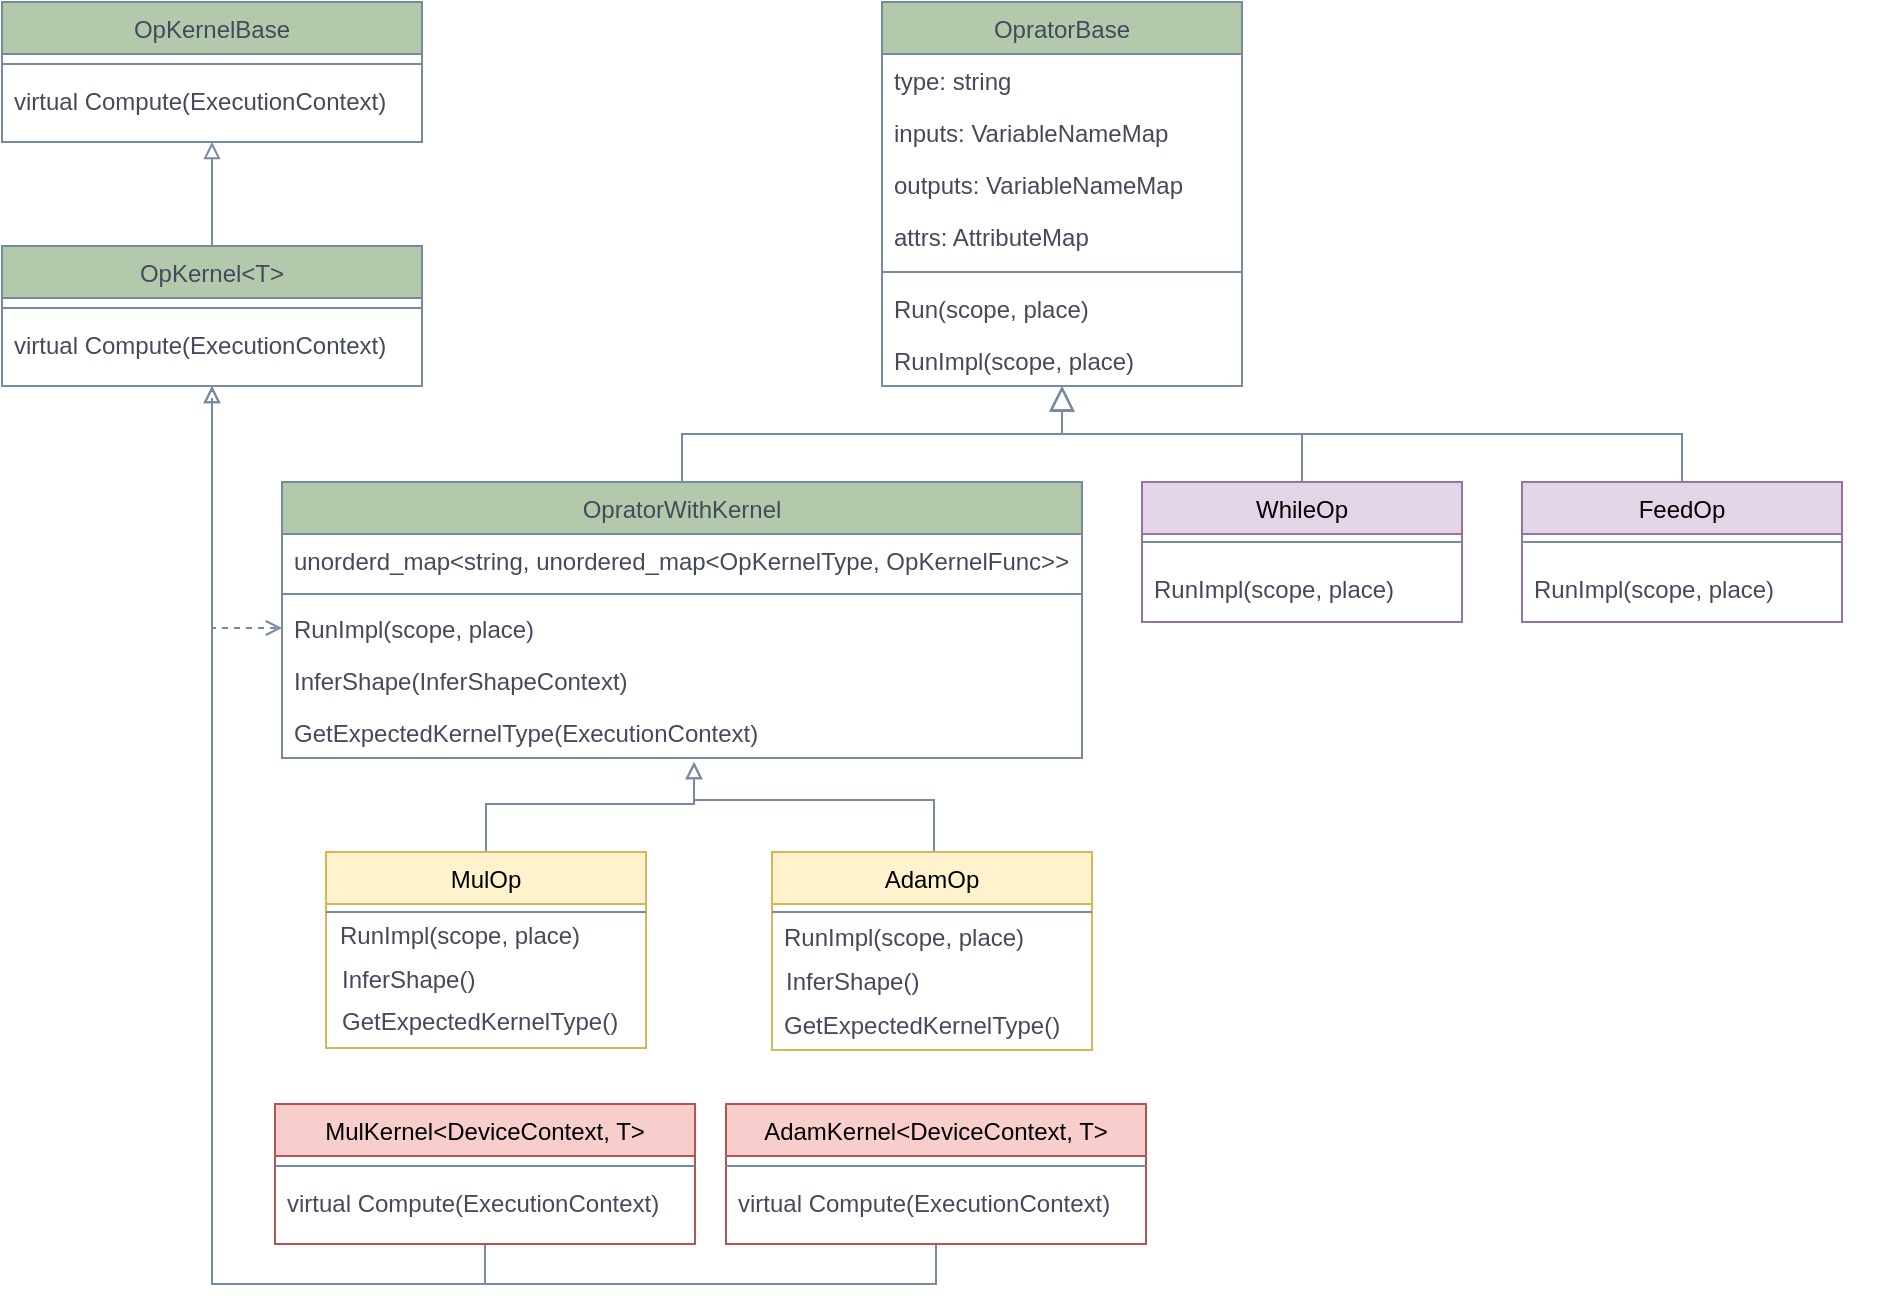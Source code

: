 <mxfile version="14.7.3" type="github">
  <diagram id="C5RBs43oDa-KdzZeNtuy" name="Page-1">
    <mxGraphModel dx="1940" dy="628" grid="0" gridSize="10" guides="1" tooltips="1" connect="1" arrows="1" fold="1" page="1" pageScale="1" pageWidth="827" pageHeight="1169" math="0" shadow="0">
      <root>
        <mxCell id="WIyWlLk6GJQsqaUBKTNV-0" />
        <mxCell id="WIyWlLk6GJQsqaUBKTNV-1" parent="WIyWlLk6GJQsqaUBKTNV-0" />
        <mxCell id="zkfFHV4jXpPFQw0GAbJ--0" value="OpratorBase" style="swimlane;fontStyle=0;align=center;verticalAlign=top;childLayout=stackLayout;horizontal=1;startSize=26;horizontalStack=0;resizeParent=1;resizeLast=0;collapsible=1;marginBottom=0;rounded=0;shadow=0;strokeWidth=1;fillColor=#B2C9AB;strokeColor=#788AA3;fontColor=#46495D;" parent="WIyWlLk6GJQsqaUBKTNV-1" vertex="1">
          <mxGeometry x="200" y="120" width="180" height="192" as="geometry">
            <mxRectangle x="230" y="140" width="160" height="26" as="alternateBounds" />
          </mxGeometry>
        </mxCell>
        <mxCell id="zkfFHV4jXpPFQw0GAbJ--1" value="type: string" style="text;align=left;verticalAlign=top;spacingLeft=4;spacingRight=4;overflow=hidden;rotatable=0;points=[[0,0.5],[1,0.5]];portConstraint=eastwest;fontColor=#46495D;" parent="zkfFHV4jXpPFQw0GAbJ--0" vertex="1">
          <mxGeometry y="26" width="180" height="26" as="geometry" />
        </mxCell>
        <mxCell id="zkfFHV4jXpPFQw0GAbJ--2" value="inputs: VariableNameMap" style="text;align=left;verticalAlign=top;spacingLeft=4;spacingRight=4;overflow=hidden;rotatable=0;points=[[0,0.5],[1,0.5]];portConstraint=eastwest;rounded=0;shadow=0;html=0;fontColor=#46495D;" parent="zkfFHV4jXpPFQw0GAbJ--0" vertex="1">
          <mxGeometry y="52" width="180" height="26" as="geometry" />
        </mxCell>
        <mxCell id="yKPmHMMZ9PjpKHWTUBsK-0" value="outputs: VariableNameMap&#xa;" style="text;align=left;verticalAlign=top;spacingLeft=4;spacingRight=4;overflow=hidden;rotatable=0;points=[[0,0.5],[1,0.5]];portConstraint=eastwest;rounded=0;shadow=0;html=0;fontColor=#46495D;" vertex="1" parent="zkfFHV4jXpPFQw0GAbJ--0">
          <mxGeometry y="78" width="180" height="26" as="geometry" />
        </mxCell>
        <mxCell id="zkfFHV4jXpPFQw0GAbJ--3" value="attrs: AttributeMap" style="text;align=left;verticalAlign=top;spacingLeft=4;spacingRight=4;overflow=hidden;rotatable=0;points=[[0,0.5],[1,0.5]];portConstraint=eastwest;rounded=0;shadow=0;html=0;fontColor=#46495D;" parent="zkfFHV4jXpPFQw0GAbJ--0" vertex="1">
          <mxGeometry y="104" width="180" height="26" as="geometry" />
        </mxCell>
        <mxCell id="zkfFHV4jXpPFQw0GAbJ--4" value="" style="line;html=1;strokeWidth=1;align=left;verticalAlign=middle;spacingTop=-1;spacingLeft=3;spacingRight=3;rotatable=0;labelPosition=right;points=[];portConstraint=eastwest;fillColor=#B2C9AB;strokeColor=#788AA3;fontColor=#46495D;" parent="zkfFHV4jXpPFQw0GAbJ--0" vertex="1">
          <mxGeometry y="130" width="180" height="10" as="geometry" />
        </mxCell>
        <mxCell id="yKPmHMMZ9PjpKHWTUBsK-3" value="Run(scope, place)" style="text;align=left;verticalAlign=top;spacingLeft=4;spacingRight=4;overflow=hidden;rotatable=0;points=[[0,0.5],[1,0.5]];portConstraint=eastwest;fontColor=#46495D;" vertex="1" parent="zkfFHV4jXpPFQw0GAbJ--0">
          <mxGeometry y="140" width="180" height="26" as="geometry" />
        </mxCell>
        <mxCell id="zkfFHV4jXpPFQw0GAbJ--5" value="RunImpl(scope, place)" style="text;align=left;verticalAlign=top;spacingLeft=4;spacingRight=4;overflow=hidden;rotatable=0;points=[[0,0.5],[1,0.5]];portConstraint=eastwest;fontColor=#46495D;" parent="zkfFHV4jXpPFQw0GAbJ--0" vertex="1">
          <mxGeometry y="166" width="180" height="26" as="geometry" />
        </mxCell>
        <mxCell id="zkfFHV4jXpPFQw0GAbJ--6" value="OpratorWithKernel" style="swimlane;fontStyle=0;align=center;verticalAlign=top;childLayout=stackLayout;horizontal=1;startSize=26;horizontalStack=0;resizeParent=1;resizeLast=0;collapsible=1;marginBottom=0;rounded=0;shadow=0;strokeWidth=1;fillColor=#B2C9AB;strokeColor=#788AA3;fontColor=#46495D;" parent="WIyWlLk6GJQsqaUBKTNV-1" vertex="1">
          <mxGeometry x="-100" y="360" width="400" height="138" as="geometry">
            <mxRectangle x="130" y="380" width="160" height="26" as="alternateBounds" />
          </mxGeometry>
        </mxCell>
        <mxCell id="zkfFHV4jXpPFQw0GAbJ--7" value="unorderd_map&lt;string, unordered_map&lt;OpKernelType, OpKernelFunc&gt;&gt;" style="text;align=left;verticalAlign=top;spacingLeft=4;spacingRight=4;overflow=hidden;rotatable=0;points=[[0,0.5],[1,0.5]];portConstraint=eastwest;fontColor=#46495D;" parent="zkfFHV4jXpPFQw0GAbJ--6" vertex="1">
          <mxGeometry y="26" width="400" height="26" as="geometry" />
        </mxCell>
        <mxCell id="zkfFHV4jXpPFQw0GAbJ--9" value="" style="line;html=1;strokeWidth=1;align=left;verticalAlign=middle;spacingTop=-1;spacingLeft=3;spacingRight=3;rotatable=0;labelPosition=right;points=[];portConstraint=eastwest;fillColor=#B2C9AB;strokeColor=#788AA3;fontColor=#46495D;" parent="zkfFHV4jXpPFQw0GAbJ--6" vertex="1">
          <mxGeometry y="52" width="400" height="8" as="geometry" />
        </mxCell>
        <mxCell id="zkfFHV4jXpPFQw0GAbJ--11" value="RunImpl(scope, place)" style="text;align=left;verticalAlign=top;spacingLeft=4;spacingRight=4;overflow=hidden;rotatable=0;points=[[0,0.5],[1,0.5]];portConstraint=eastwest;fontColor=#46495D;" parent="zkfFHV4jXpPFQw0GAbJ--6" vertex="1">
          <mxGeometry y="60" width="400" height="26" as="geometry" />
        </mxCell>
        <mxCell id="yKPmHMMZ9PjpKHWTUBsK-40" value="InferShape(InferShapeContext)" style="text;align=left;verticalAlign=top;spacingLeft=4;spacingRight=4;overflow=hidden;rotatable=0;points=[[0,0.5],[1,0.5]];portConstraint=eastwest;fontColor=#46495D;" vertex="1" parent="zkfFHV4jXpPFQw0GAbJ--6">
          <mxGeometry y="86" width="400" height="26" as="geometry" />
        </mxCell>
        <mxCell id="yKPmHMMZ9PjpKHWTUBsK-48" value="GetExpectedKernelType(ExecutionContext)" style="text;align=left;verticalAlign=top;spacingLeft=4;spacingRight=4;overflow=hidden;rotatable=0;points=[[0,0.5],[1,0.5]];portConstraint=eastwest;fontColor=#46495D;" vertex="1" parent="zkfFHV4jXpPFQw0GAbJ--6">
          <mxGeometry y="112" width="400" height="26" as="geometry" />
        </mxCell>
        <mxCell id="zkfFHV4jXpPFQw0GAbJ--12" value="" style="endArrow=block;endSize=10;endFill=0;shadow=0;strokeWidth=1;rounded=0;edgeStyle=elbowEdgeStyle;elbow=vertical;strokeColor=#788AA3;fontColor=#46495D;" parent="WIyWlLk6GJQsqaUBKTNV-1" source="zkfFHV4jXpPFQw0GAbJ--6" target="zkfFHV4jXpPFQw0GAbJ--0" edge="1">
          <mxGeometry width="160" relative="1" as="geometry">
            <mxPoint x="200" y="203" as="sourcePoint" />
            <mxPoint x="200" y="203" as="targetPoint" />
          </mxGeometry>
        </mxCell>
        <mxCell id="zkfFHV4jXpPFQw0GAbJ--13" value="WhileOp" style="swimlane;fontStyle=0;align=center;verticalAlign=top;childLayout=stackLayout;horizontal=1;startSize=26;horizontalStack=0;resizeParent=1;resizeLast=0;collapsible=1;marginBottom=0;rounded=0;shadow=0;strokeWidth=1;fillColor=#e1d5e7;strokeColor=#9673a6;" parent="WIyWlLk6GJQsqaUBKTNV-1" vertex="1">
          <mxGeometry x="330" y="360" width="160" height="70" as="geometry">
            <mxRectangle x="340" y="380" width="170" height="26" as="alternateBounds" />
          </mxGeometry>
        </mxCell>
        <mxCell id="zkfFHV4jXpPFQw0GAbJ--15" value="" style="line;html=1;strokeWidth=1;align=left;verticalAlign=middle;spacingTop=-1;spacingLeft=3;spacingRight=3;rotatable=0;labelPosition=right;points=[];portConstraint=eastwest;fillColor=#B2C9AB;strokeColor=#788AA3;fontColor=#46495D;" parent="zkfFHV4jXpPFQw0GAbJ--13" vertex="1">
          <mxGeometry y="26" width="160" height="8" as="geometry" />
        </mxCell>
        <mxCell id="zkfFHV4jXpPFQw0GAbJ--16" value="" style="endArrow=block;endSize=10;endFill=0;shadow=0;strokeWidth=1;rounded=0;edgeStyle=elbowEdgeStyle;elbow=vertical;strokeColor=#788AA3;fontColor=#46495D;" parent="WIyWlLk6GJQsqaUBKTNV-1" source="zkfFHV4jXpPFQw0GAbJ--13" target="zkfFHV4jXpPFQw0GAbJ--0" edge="1">
          <mxGeometry width="160" relative="1" as="geometry">
            <mxPoint x="210" y="373" as="sourcePoint" />
            <mxPoint x="310" y="271" as="targetPoint" />
          </mxGeometry>
        </mxCell>
        <mxCell id="yKPmHMMZ9PjpKHWTUBsK-7" value="RunImpl(scope, place)" style="text;align=left;verticalAlign=top;spacingLeft=4;spacingRight=4;overflow=hidden;rotatable=0;points=[[0,0.5],[1,0.5]];portConstraint=eastwest;fontColor=#46495D;" vertex="1" parent="WIyWlLk6GJQsqaUBKTNV-1">
          <mxGeometry x="330" y="400" width="180" height="26" as="geometry" />
        </mxCell>
        <mxCell id="yKPmHMMZ9PjpKHWTUBsK-8" value="FeedOp" style="swimlane;fontStyle=0;align=center;verticalAlign=top;childLayout=stackLayout;horizontal=1;startSize=26;horizontalStack=0;resizeParent=1;resizeLast=0;collapsible=1;marginBottom=0;rounded=0;shadow=0;strokeWidth=1;fillColor=#e1d5e7;strokeColor=#9673a6;" vertex="1" parent="WIyWlLk6GJQsqaUBKTNV-1">
          <mxGeometry x="520" y="360" width="160" height="70" as="geometry">
            <mxRectangle x="340" y="380" width="170" height="26" as="alternateBounds" />
          </mxGeometry>
        </mxCell>
        <mxCell id="yKPmHMMZ9PjpKHWTUBsK-9" value="" style="line;html=1;strokeWidth=1;align=left;verticalAlign=middle;spacingTop=-1;spacingLeft=3;spacingRight=3;rotatable=0;labelPosition=right;points=[];portConstraint=eastwest;fillColor=#B2C9AB;strokeColor=#788AA3;fontColor=#46495D;" vertex="1" parent="yKPmHMMZ9PjpKHWTUBsK-8">
          <mxGeometry y="26" width="160" height="8" as="geometry" />
        </mxCell>
        <mxCell id="yKPmHMMZ9PjpKHWTUBsK-10" value="RunImpl(scope, place)" style="text;align=left;verticalAlign=top;spacingLeft=4;spacingRight=4;overflow=hidden;rotatable=0;points=[[0,0.5],[1,0.5]];portConstraint=eastwest;fontColor=#46495D;" vertex="1" parent="WIyWlLk6GJQsqaUBKTNV-1">
          <mxGeometry x="520" y="400" width="180" height="26" as="geometry" />
        </mxCell>
        <mxCell id="yKPmHMMZ9PjpKHWTUBsK-15" value="" style="endArrow=block;endSize=10;endFill=0;shadow=0;strokeWidth=1;rounded=0;edgeStyle=elbowEdgeStyle;elbow=vertical;exitX=0.5;exitY=0;exitDx=0;exitDy=0;entryX=0.5;entryY=1.013;entryDx=0;entryDy=0;entryPerimeter=0;strokeColor=#788AA3;fontColor=#46495D;" edge="1" parent="WIyWlLk6GJQsqaUBKTNV-1" source="yKPmHMMZ9PjpKHWTUBsK-8" target="zkfFHV4jXpPFQw0GAbJ--5">
          <mxGeometry width="160" relative="1" as="geometry">
            <mxPoint x="420" y="370" as="sourcePoint" />
            <mxPoint x="300" y="322" as="targetPoint" />
          </mxGeometry>
        </mxCell>
        <mxCell id="yKPmHMMZ9PjpKHWTUBsK-23" style="edgeStyle=orthogonalEdgeStyle;rounded=0;orthogonalLoop=1;jettySize=auto;html=1;endArrow=block;endFill=0;strokeColor=#788AA3;fontColor=#46495D;" edge="1" parent="WIyWlLk6GJQsqaUBKTNV-1" source="yKPmHMMZ9PjpKHWTUBsK-17">
          <mxGeometry relative="1" as="geometry">
            <mxPoint x="106.0" y="500" as="targetPoint" />
            <Array as="points">
              <mxPoint x="2" y="521" />
              <mxPoint x="106" y="521" />
            </Array>
          </mxGeometry>
        </mxCell>
        <mxCell id="yKPmHMMZ9PjpKHWTUBsK-17" value="MulOp" style="swimlane;fontStyle=0;align=center;verticalAlign=top;childLayout=stackLayout;horizontal=1;startSize=26;horizontalStack=0;resizeParent=1;resizeLast=0;collapsible=1;marginBottom=0;rounded=0;shadow=0;strokeWidth=1;fillColor=#fff2cc;strokeColor=#d6b656;" vertex="1" parent="WIyWlLk6GJQsqaUBKTNV-1">
          <mxGeometry x="-78" y="545" width="160" height="98" as="geometry">
            <mxRectangle x="340" y="380" width="170" height="26" as="alternateBounds" />
          </mxGeometry>
        </mxCell>
        <mxCell id="yKPmHMMZ9PjpKHWTUBsK-18" value="" style="line;html=1;strokeWidth=1;align=left;verticalAlign=middle;spacingTop=-1;spacingLeft=3;spacingRight=3;rotatable=0;labelPosition=right;points=[];portConstraint=eastwest;fillColor=#B2C9AB;strokeColor=#788AA3;fontColor=#46495D;" vertex="1" parent="yKPmHMMZ9PjpKHWTUBsK-17">
          <mxGeometry y="26" width="160" height="8" as="geometry" />
        </mxCell>
        <mxCell id="yKPmHMMZ9PjpKHWTUBsK-24" style="edgeStyle=orthogonalEdgeStyle;rounded=0;orthogonalLoop=1;jettySize=auto;html=1;exitX=0.5;exitY=0;exitDx=0;exitDy=0;endArrow=block;endFill=0;strokeColor=#788AA3;fontColor=#46495D;" edge="1" parent="WIyWlLk6GJQsqaUBKTNV-1" source="yKPmHMMZ9PjpKHWTUBsK-19">
          <mxGeometry relative="1" as="geometry">
            <mxPoint x="106.0" y="500" as="targetPoint" />
            <Array as="points">
              <mxPoint x="226" y="519" />
              <mxPoint x="106" y="519" />
            </Array>
          </mxGeometry>
        </mxCell>
        <mxCell id="yKPmHMMZ9PjpKHWTUBsK-19" value="AdamOp" style="swimlane;fontStyle=0;align=center;verticalAlign=top;childLayout=stackLayout;horizontal=1;startSize=26;horizontalStack=0;resizeParent=1;resizeLast=0;collapsible=1;marginBottom=0;rounded=0;shadow=0;strokeWidth=1;fillColor=#fff2cc;strokeColor=#d6b656;" vertex="1" parent="WIyWlLk6GJQsqaUBKTNV-1">
          <mxGeometry x="145" y="545" width="160" height="99" as="geometry">
            <mxRectangle x="340" y="380" width="170" height="26" as="alternateBounds" />
          </mxGeometry>
        </mxCell>
        <mxCell id="yKPmHMMZ9PjpKHWTUBsK-20" value="" style="line;html=1;strokeWidth=1;align=left;verticalAlign=middle;spacingTop=-1;spacingLeft=3;spacingRight=3;rotatable=0;labelPosition=right;points=[];portConstraint=eastwest;fillColor=#B2C9AB;strokeColor=#788AA3;fontColor=#46495D;" vertex="1" parent="yKPmHMMZ9PjpKHWTUBsK-19">
          <mxGeometry y="26" width="160" height="8" as="geometry" />
        </mxCell>
        <mxCell id="yKPmHMMZ9PjpKHWTUBsK-26" value="OpKernelBase" style="swimlane;fontStyle=0;align=center;verticalAlign=top;childLayout=stackLayout;horizontal=1;startSize=26;horizontalStack=0;resizeParent=1;resizeLast=0;collapsible=1;marginBottom=0;rounded=0;shadow=0;strokeWidth=1;fillColor=#B2C9AB;strokeColor=#788AA3;fontColor=#46495D;" vertex="1" parent="WIyWlLk6GJQsqaUBKTNV-1">
          <mxGeometry x="-240" y="120" width="210" height="70" as="geometry">
            <mxRectangle x="230" y="140" width="160" height="26" as="alternateBounds" />
          </mxGeometry>
        </mxCell>
        <mxCell id="yKPmHMMZ9PjpKHWTUBsK-31" value="" style="line;html=1;strokeWidth=1;align=left;verticalAlign=middle;spacingTop=-1;spacingLeft=3;spacingRight=3;rotatable=0;labelPosition=right;points=[];portConstraint=eastwest;fillColor=#B2C9AB;strokeColor=#788AA3;fontColor=#46495D;" vertex="1" parent="yKPmHMMZ9PjpKHWTUBsK-26">
          <mxGeometry y="26" width="210" height="10" as="geometry" />
        </mxCell>
        <mxCell id="yKPmHMMZ9PjpKHWTUBsK-32" value="virtual Compute(ExecutionContext)" style="text;align=left;verticalAlign=top;spacingLeft=4;spacingRight=4;overflow=hidden;rotatable=0;points=[[0,0.5],[1,0.5]];portConstraint=eastwest;fontColor=#46495D;" vertex="1" parent="yKPmHMMZ9PjpKHWTUBsK-26">
          <mxGeometry y="36" width="210" height="26" as="geometry" />
        </mxCell>
        <mxCell id="yKPmHMMZ9PjpKHWTUBsK-38" style="edgeStyle=orthogonalEdgeStyle;rounded=0;orthogonalLoop=1;jettySize=auto;html=1;exitX=0.5;exitY=0;exitDx=0;exitDy=0;entryX=0.5;entryY=1;entryDx=0;entryDy=0;endArrow=block;endFill=0;strokeColor=#788AA3;fontColor=#46495D;" edge="1" parent="WIyWlLk6GJQsqaUBKTNV-1" source="yKPmHMMZ9PjpKHWTUBsK-35" target="yKPmHMMZ9PjpKHWTUBsK-26">
          <mxGeometry relative="1" as="geometry" />
        </mxCell>
        <mxCell id="yKPmHMMZ9PjpKHWTUBsK-49" style="edgeStyle=orthogonalEdgeStyle;rounded=0;orthogonalLoop=1;jettySize=auto;html=1;exitX=0.5;exitY=1;exitDx=0;exitDy=0;entryX=0;entryY=0.5;entryDx=0;entryDy=0;dashed=1;endArrow=open;endFill=0;strokeColor=#788AA3;fontColor=#46495D;" edge="1" parent="WIyWlLk6GJQsqaUBKTNV-1" source="yKPmHMMZ9PjpKHWTUBsK-35" target="zkfFHV4jXpPFQw0GAbJ--11">
          <mxGeometry relative="1" as="geometry" />
        </mxCell>
        <mxCell id="yKPmHMMZ9PjpKHWTUBsK-59" style="edgeStyle=orthogonalEdgeStyle;rounded=0;orthogonalLoop=1;jettySize=auto;html=1;exitX=0.5;exitY=1;exitDx=0;exitDy=0;entryX=0.5;entryY=1;entryDx=0;entryDy=0;endArrow=none;endFill=0;strokeColor=#788AA3;fontColor=#46495D;startArrow=block;startFill=0;" edge="1" parent="WIyWlLk6GJQsqaUBKTNV-1" source="yKPmHMMZ9PjpKHWTUBsK-35" target="yKPmHMMZ9PjpKHWTUBsK-55">
          <mxGeometry relative="1" as="geometry" />
        </mxCell>
        <mxCell id="yKPmHMMZ9PjpKHWTUBsK-60" style="edgeStyle=orthogonalEdgeStyle;rounded=0;orthogonalLoop=1;jettySize=auto;html=1;exitX=0.5;exitY=1;exitDx=0;exitDy=0;entryX=0.5;entryY=1;entryDx=0;entryDy=0;endArrow=none;endFill=0;strokeColor=#788AA3;fontColor=#46495D;startArrow=block;startFill=0;" edge="1" parent="WIyWlLk6GJQsqaUBKTNV-1" source="yKPmHMMZ9PjpKHWTUBsK-35" target="yKPmHMMZ9PjpKHWTUBsK-52">
          <mxGeometry relative="1" as="geometry" />
        </mxCell>
        <mxCell id="yKPmHMMZ9PjpKHWTUBsK-35" value="OpKernel&lt;T&gt;" style="swimlane;fontStyle=0;align=center;verticalAlign=top;childLayout=stackLayout;horizontal=1;startSize=26;horizontalStack=0;resizeParent=1;resizeLast=0;collapsible=1;marginBottom=0;rounded=0;shadow=0;strokeWidth=1;fillColor=#B2C9AB;strokeColor=#788AA3;fontColor=#46495D;" vertex="1" parent="WIyWlLk6GJQsqaUBKTNV-1">
          <mxGeometry x="-240" y="242" width="210" height="70" as="geometry">
            <mxRectangle x="230" y="140" width="160" height="26" as="alternateBounds" />
          </mxGeometry>
        </mxCell>
        <mxCell id="yKPmHMMZ9PjpKHWTUBsK-36" value="" style="line;html=1;strokeWidth=1;align=left;verticalAlign=middle;spacingTop=-1;spacingLeft=3;spacingRight=3;rotatable=0;labelPosition=right;points=[];portConstraint=eastwest;fillColor=#B2C9AB;strokeColor=#788AA3;fontColor=#46495D;" vertex="1" parent="yKPmHMMZ9PjpKHWTUBsK-35">
          <mxGeometry y="26" width="210" height="10" as="geometry" />
        </mxCell>
        <mxCell id="yKPmHMMZ9PjpKHWTUBsK-37" value="virtual Compute(ExecutionContext)" style="text;align=left;verticalAlign=top;spacingLeft=4;spacingRight=4;overflow=hidden;rotatable=0;points=[[0,0.5],[1,0.5]];portConstraint=eastwest;fontColor=#46495D;" vertex="1" parent="yKPmHMMZ9PjpKHWTUBsK-35">
          <mxGeometry y="36" width="210" height="26" as="geometry" />
        </mxCell>
        <mxCell id="yKPmHMMZ9PjpKHWTUBsK-41" value="RunImpl(scope, place)" style="text;align=left;verticalAlign=top;spacingLeft=4;spacingRight=4;overflow=hidden;rotatable=0;points=[[0,0.5],[1,0.5]];portConstraint=eastwest;fontColor=#46495D;" vertex="1" parent="WIyWlLk6GJQsqaUBKTNV-1">
          <mxGeometry x="-77" y="573" width="190" height="26" as="geometry" />
        </mxCell>
        <mxCell id="yKPmHMMZ9PjpKHWTUBsK-42" value="InferShape()" style="text;align=left;verticalAlign=top;spacingLeft=4;spacingRight=4;overflow=hidden;rotatable=0;points=[[0,0.5],[1,0.5]];portConstraint=eastwest;fontColor=#46495D;" vertex="1" parent="WIyWlLk6GJQsqaUBKTNV-1">
          <mxGeometry x="-76" y="595" width="190" height="26" as="geometry" />
        </mxCell>
        <mxCell id="yKPmHMMZ9PjpKHWTUBsK-43" value="RunImpl(scope, place)" style="text;align=left;verticalAlign=top;spacingLeft=4;spacingRight=4;overflow=hidden;rotatable=0;points=[[0,0.5],[1,0.5]];portConstraint=eastwest;fontColor=#46495D;" vertex="1" parent="WIyWlLk6GJQsqaUBKTNV-1">
          <mxGeometry x="145" y="574" width="190" height="26" as="geometry" />
        </mxCell>
        <mxCell id="yKPmHMMZ9PjpKHWTUBsK-44" value="InferShape()" style="text;align=left;verticalAlign=top;spacingLeft=4;spacingRight=4;overflow=hidden;rotatable=0;points=[[0,0.5],[1,0.5]];portConstraint=eastwest;fontColor=#46495D;" vertex="1" parent="WIyWlLk6GJQsqaUBKTNV-1">
          <mxGeometry x="146" y="596" width="190" height="26" as="geometry" />
        </mxCell>
        <mxCell id="yKPmHMMZ9PjpKHWTUBsK-50" value="GetExpectedKernelType()" style="text;align=left;verticalAlign=top;spacingLeft=4;spacingRight=4;overflow=hidden;rotatable=0;points=[[0,0.5],[1,0.5]];portConstraint=eastwest;fontColor=#46495D;" vertex="1" parent="WIyWlLk6GJQsqaUBKTNV-1">
          <mxGeometry x="-76" y="616" width="155" height="26" as="geometry" />
        </mxCell>
        <mxCell id="yKPmHMMZ9PjpKHWTUBsK-51" value="GetExpectedKernelType()" style="text;align=left;verticalAlign=top;spacingLeft=4;spacingRight=4;overflow=hidden;rotatable=0;points=[[0,0.5],[1,0.5]];portConstraint=eastwest;fontColor=#46495D;" vertex="1" parent="WIyWlLk6GJQsqaUBKTNV-1">
          <mxGeometry x="145" y="618" width="155" height="26" as="geometry" />
        </mxCell>
        <mxCell id="yKPmHMMZ9PjpKHWTUBsK-52" value="MulKernel&lt;DeviceContext, T&gt;" style="swimlane;fontStyle=0;align=center;verticalAlign=top;childLayout=stackLayout;horizontal=1;startSize=26;horizontalStack=0;resizeParent=1;resizeLast=0;collapsible=1;marginBottom=0;rounded=0;shadow=0;strokeWidth=1;fillColor=#f8cecc;strokeColor=#b85450;" vertex="1" parent="WIyWlLk6GJQsqaUBKTNV-1">
          <mxGeometry x="-103.5" y="671" width="210" height="70" as="geometry">
            <mxRectangle x="230" y="140" width="160" height="26" as="alternateBounds" />
          </mxGeometry>
        </mxCell>
        <mxCell id="yKPmHMMZ9PjpKHWTUBsK-53" value="" style="line;html=1;strokeWidth=1;align=left;verticalAlign=middle;spacingTop=-1;spacingLeft=3;spacingRight=3;rotatable=0;labelPosition=right;points=[];portConstraint=eastwest;fillColor=#B2C9AB;strokeColor=#788AA3;fontColor=#46495D;" vertex="1" parent="yKPmHMMZ9PjpKHWTUBsK-52">
          <mxGeometry y="26" width="210" height="10" as="geometry" />
        </mxCell>
        <mxCell id="yKPmHMMZ9PjpKHWTUBsK-54" value="virtual Compute(ExecutionContext)" style="text;align=left;verticalAlign=top;spacingLeft=4;spacingRight=4;overflow=hidden;rotatable=0;points=[[0,0.5],[1,0.5]];portConstraint=eastwest;fontColor=#46495D;" vertex="1" parent="yKPmHMMZ9PjpKHWTUBsK-52">
          <mxGeometry y="36" width="210" height="26" as="geometry" />
        </mxCell>
        <mxCell id="yKPmHMMZ9PjpKHWTUBsK-55" value="AdamKernel&lt;DeviceContext, T&gt;" style="swimlane;fontStyle=0;align=center;verticalAlign=top;childLayout=stackLayout;horizontal=1;startSize=26;horizontalStack=0;resizeParent=1;resizeLast=0;collapsible=1;marginBottom=0;rounded=0;shadow=0;strokeWidth=1;fillColor=#f8cecc;strokeColor=#b85450;" vertex="1" parent="WIyWlLk6GJQsqaUBKTNV-1">
          <mxGeometry x="122" y="671" width="210" height="70" as="geometry">
            <mxRectangle x="230" y="140" width="160" height="26" as="alternateBounds" />
          </mxGeometry>
        </mxCell>
        <mxCell id="yKPmHMMZ9PjpKHWTUBsK-56" value="" style="line;html=1;strokeWidth=1;align=left;verticalAlign=middle;spacingTop=-1;spacingLeft=3;spacingRight=3;rotatable=0;labelPosition=right;points=[];portConstraint=eastwest;fillColor=#B2C9AB;strokeColor=#788AA3;fontColor=#46495D;" vertex="1" parent="yKPmHMMZ9PjpKHWTUBsK-55">
          <mxGeometry y="26" width="210" height="10" as="geometry" />
        </mxCell>
        <mxCell id="yKPmHMMZ9PjpKHWTUBsK-57" value="virtual Compute(ExecutionContext)" style="text;align=left;verticalAlign=top;spacingLeft=4;spacingRight=4;overflow=hidden;rotatable=0;points=[[0,0.5],[1,0.5]];portConstraint=eastwest;fontColor=#46495D;" vertex="1" parent="yKPmHMMZ9PjpKHWTUBsK-55">
          <mxGeometry y="36" width="210" height="26" as="geometry" />
        </mxCell>
      </root>
    </mxGraphModel>
  </diagram>
</mxfile>

